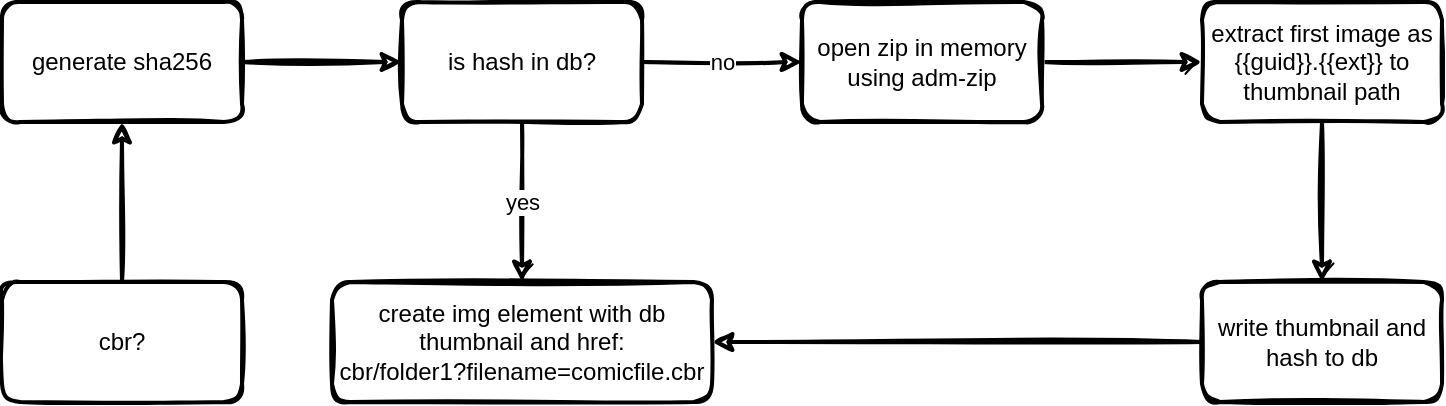 <mxfile version="17.1.3" type="device"><diagram id="HIhSKw9ob-_9WrupgtO9" name="Page-1"><mxGraphModel dx="1666" dy="1101" grid="1" gridSize="10" guides="1" tooltips="1" connect="1" arrows="1" fold="1" page="0" pageScale="1" pageWidth="850" pageHeight="1100" math="0" shadow="0"><root><mxCell id="0"/><mxCell id="1" parent="0"/><mxCell id="KgbPbUn-II7t9Gnx8tta-4" value="" style="edgeStyle=orthogonalEdgeStyle;rounded=1;sketch=1;orthogonalLoop=1;jettySize=auto;html=1;strokeWidth=2;" edge="1" parent="1" source="KgbPbUn-II7t9Gnx8tta-2" target="KgbPbUn-II7t9Gnx8tta-3"><mxGeometry relative="1" as="geometry"/></mxCell><mxCell id="KgbPbUn-II7t9Gnx8tta-2" value="cbr?" style="rounded=1;whiteSpace=wrap;html=1;sketch=1;strokeWidth=2;" vertex="1" parent="1"><mxGeometry x="490" y="380" width="120" height="60" as="geometry"/></mxCell><mxCell id="KgbPbUn-II7t9Gnx8tta-6" value="" style="edgeStyle=orthogonalEdgeStyle;rounded=1;sketch=1;orthogonalLoop=1;jettySize=auto;html=1;strokeWidth=2;" edge="1" parent="1" source="KgbPbUn-II7t9Gnx8tta-3" target="KgbPbUn-II7t9Gnx8tta-5"><mxGeometry relative="1" as="geometry"/></mxCell><mxCell id="KgbPbUn-II7t9Gnx8tta-3" value="generate sha256" style="rounded=1;whiteSpace=wrap;html=1;sketch=1;strokeWidth=2;" vertex="1" parent="1"><mxGeometry x="490" y="240" width="120" height="60" as="geometry"/></mxCell><mxCell id="KgbPbUn-II7t9Gnx8tta-8" value="yes" style="edgeStyle=orthogonalEdgeStyle;rounded=1;sketch=1;orthogonalLoop=1;jettySize=auto;html=1;strokeWidth=2;" edge="1" parent="1" source="KgbPbUn-II7t9Gnx8tta-5" target="KgbPbUn-II7t9Gnx8tta-7"><mxGeometry relative="1" as="geometry"/></mxCell><mxCell id="KgbPbUn-II7t9Gnx8tta-10" value="no" style="edgeStyle=orthogonalEdgeStyle;rounded=1;sketch=1;orthogonalLoop=1;jettySize=auto;html=1;strokeWidth=2;" edge="1" parent="1" source="KgbPbUn-II7t9Gnx8tta-5" target="KgbPbUn-II7t9Gnx8tta-9"><mxGeometry relative="1" as="geometry"/></mxCell><mxCell id="KgbPbUn-II7t9Gnx8tta-5" value="is hash in db?" style="rounded=1;whiteSpace=wrap;html=1;sketch=1;strokeWidth=2;" vertex="1" parent="1"><mxGeometry x="690" y="240" width="120" height="60" as="geometry"/></mxCell><mxCell id="KgbPbUn-II7t9Gnx8tta-7" value="create img element with db thumbnail and href:&lt;br&gt;cbr/folder1?filename=comicfile.cbr" style="rounded=1;whiteSpace=wrap;html=1;sketch=1;strokeWidth=2;" vertex="1" parent="1"><mxGeometry x="655" y="380" width="190" height="60" as="geometry"/></mxCell><mxCell id="KgbPbUn-II7t9Gnx8tta-12" value="" style="edgeStyle=orthogonalEdgeStyle;rounded=1;sketch=1;orthogonalLoop=1;jettySize=auto;html=1;strokeWidth=2;" edge="1" parent="1" source="KgbPbUn-II7t9Gnx8tta-9" target="KgbPbUn-II7t9Gnx8tta-11"><mxGeometry relative="1" as="geometry"/></mxCell><mxCell id="KgbPbUn-II7t9Gnx8tta-9" value="open zip in memory using adm-zip" style="rounded=1;whiteSpace=wrap;html=1;sketch=1;strokeWidth=2;" vertex="1" parent="1"><mxGeometry x="890" y="240" width="120" height="60" as="geometry"/></mxCell><mxCell id="KgbPbUn-II7t9Gnx8tta-14" value="" style="edgeStyle=orthogonalEdgeStyle;rounded=1;sketch=1;orthogonalLoop=1;jettySize=auto;html=1;strokeWidth=2;" edge="1" parent="1" source="KgbPbUn-II7t9Gnx8tta-11" target="KgbPbUn-II7t9Gnx8tta-13"><mxGeometry relative="1" as="geometry"/></mxCell><mxCell id="KgbPbUn-II7t9Gnx8tta-11" value="extract first image as {{guid}}.{{ext}} to thumbnail path" style="rounded=1;whiteSpace=wrap;html=1;sketch=1;strokeWidth=2;" vertex="1" parent="1"><mxGeometry x="1090" y="240" width="120" height="60" as="geometry"/></mxCell><mxCell id="KgbPbUn-II7t9Gnx8tta-15" style="edgeStyle=orthogonalEdgeStyle;rounded=1;sketch=1;orthogonalLoop=1;jettySize=auto;html=1;entryX=1;entryY=0.5;entryDx=0;entryDy=0;strokeWidth=2;" edge="1" parent="1" source="KgbPbUn-II7t9Gnx8tta-13" target="KgbPbUn-II7t9Gnx8tta-7"><mxGeometry relative="1" as="geometry"/></mxCell><mxCell id="KgbPbUn-II7t9Gnx8tta-13" value="write thumbnail and hash to db" style="rounded=1;whiteSpace=wrap;html=1;sketch=1;strokeWidth=2;" vertex="1" parent="1"><mxGeometry x="1090" y="380" width="120" height="60" as="geometry"/></mxCell></root></mxGraphModel></diagram></mxfile>